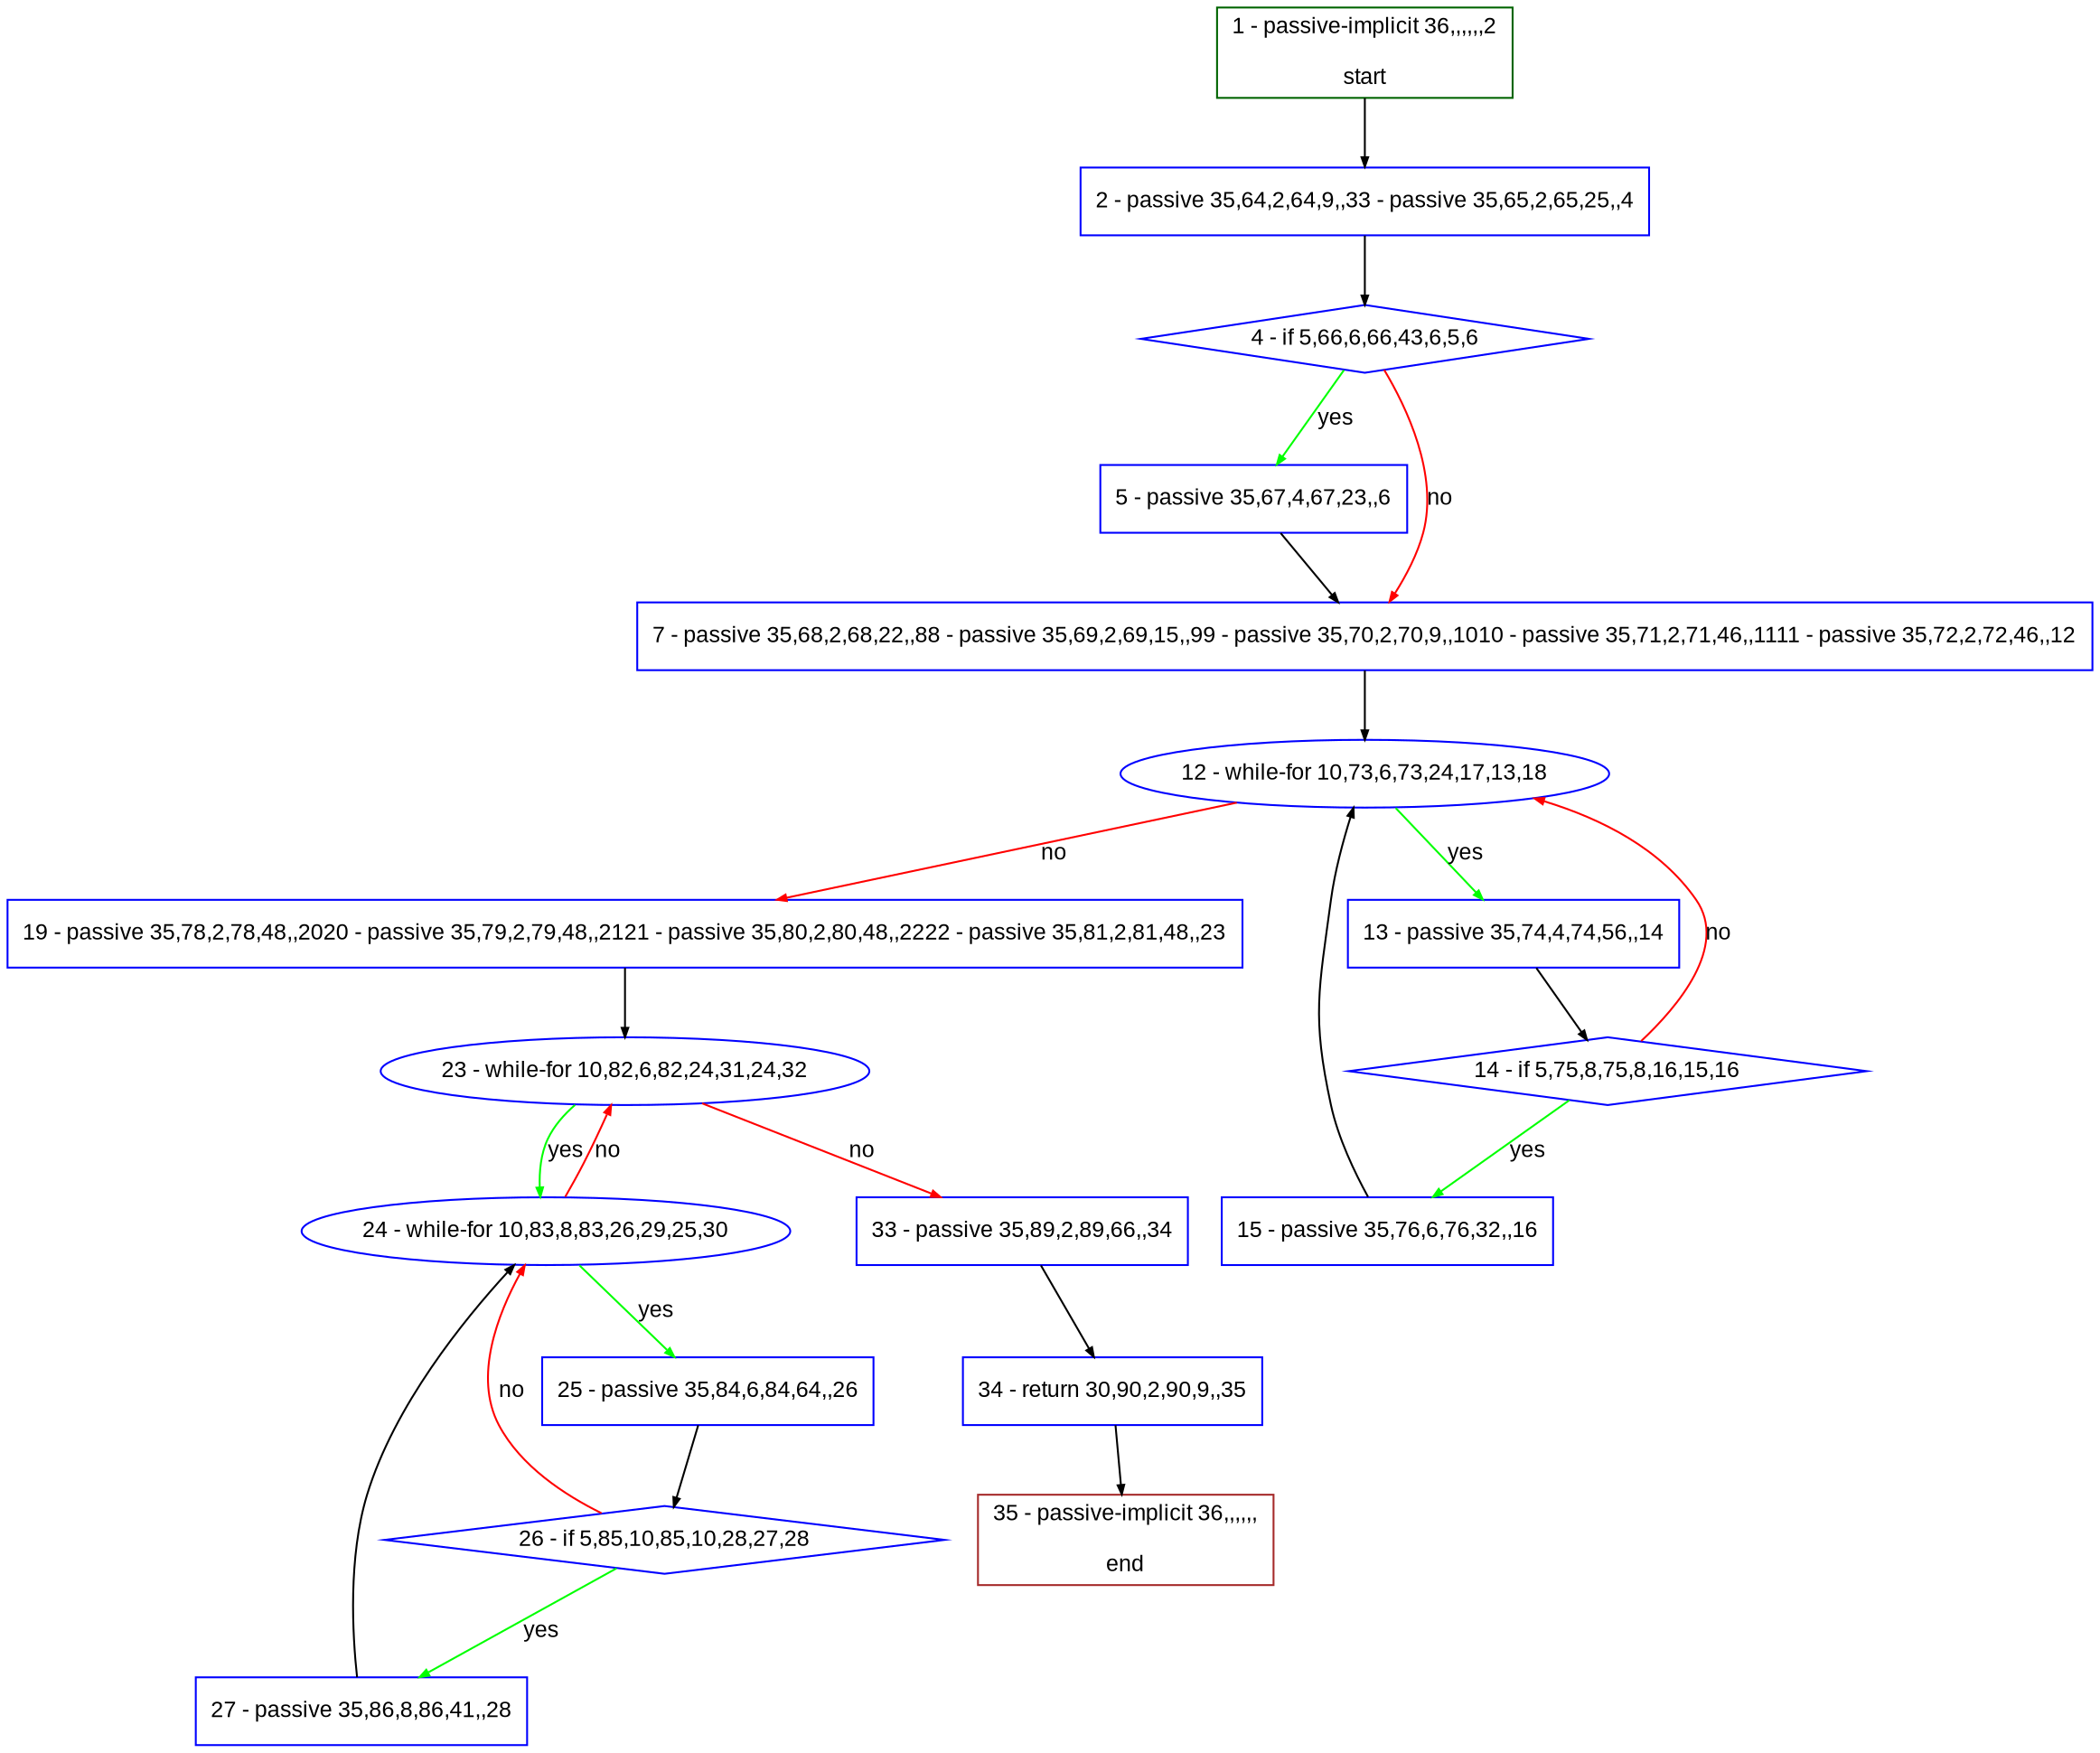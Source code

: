 digraph "" {
  graph [pack="true", label="", fontsize="12", packmode="clust", fontname="Arial", fillcolor="#FFFFCC", bgcolor="white", style="rounded,filled", compound="true"];
  node [node_initialized="no", label="", color="grey", fontsize="12", fillcolor="white", fontname="Arial", style="filled", shape="rectangle", compound="true", fixedsize="false"];
  edge [fontcolor="black", arrowhead="normal", arrowtail="none", arrowsize="0.5", ltail="", label="", color="black", fontsize="12", lhead="", fontname="Arial", dir="forward", compound="true"];
  __N1 [label="2 - passive 35,64,2,64,9,,33 - passive 35,65,2,65,25,,4", color="#0000ff", fillcolor="#ffffff", style="filled", shape="box"];
  __N2 [label="1 - passive-implicit 36,,,,,,2\n\nstart", color="#006400", fillcolor="#ffffff", style="filled", shape="box"];
  __N3 [label="4 - if 5,66,6,66,43,6,5,6", color="#0000ff", fillcolor="#ffffff", style="filled", shape="diamond"];
  __N4 [label="5 - passive 35,67,4,67,23,,6", color="#0000ff", fillcolor="#ffffff", style="filled", shape="box"];
  __N5 [label="7 - passive 35,68,2,68,22,,88 - passive 35,69,2,69,15,,99 - passive 35,70,2,70,9,,1010 - passive 35,71,2,71,46,,1111 - passive 35,72,2,72,46,,12", color="#0000ff", fillcolor="#ffffff", style="filled", shape="box"];
  __N6 [label="12 - while-for 10,73,6,73,24,17,13,18", color="#0000ff", fillcolor="#ffffff", style="filled", shape="oval"];
  __N7 [label="13 - passive 35,74,4,74,56,,14", color="#0000ff", fillcolor="#ffffff", style="filled", shape="box"];
  __N8 [label="19 - passive 35,78,2,78,48,,2020 - passive 35,79,2,79,48,,2121 - passive 35,80,2,80,48,,2222 - passive 35,81,2,81,48,,23", color="#0000ff", fillcolor="#ffffff", style="filled", shape="box"];
  __N9 [label="14 - if 5,75,8,75,8,16,15,16", color="#0000ff", fillcolor="#ffffff", style="filled", shape="diamond"];
  __N10 [label="15 - passive 35,76,6,76,32,,16", color="#0000ff", fillcolor="#ffffff", style="filled", shape="box"];
  __N11 [label="23 - while-for 10,82,6,82,24,31,24,32", color="#0000ff", fillcolor="#ffffff", style="filled", shape="oval"];
  __N12 [label="24 - while-for 10,83,8,83,26,29,25,30", color="#0000ff", fillcolor="#ffffff", style="filled", shape="oval"];
  __N13 [label="33 - passive 35,89,2,89,66,,34", color="#0000ff", fillcolor="#ffffff", style="filled", shape="box"];
  __N14 [label="25 - passive 35,84,6,84,64,,26", color="#0000ff", fillcolor="#ffffff", style="filled", shape="box"];
  __N15 [label="26 - if 5,85,10,85,10,28,27,28", color="#0000ff", fillcolor="#ffffff", style="filled", shape="diamond"];
  __N16 [label="27 - passive 35,86,8,86,41,,28", color="#0000ff", fillcolor="#ffffff", style="filled", shape="box"];
  __N17 [label="34 - return 30,90,2,90,9,,35", color="#0000ff", fillcolor="#ffffff", style="filled", shape="box"];
  __N18 [label="35 - passive-implicit 36,,,,,,\n\nend", color="#a52a2a", fillcolor="#ffffff", style="filled", shape="box"];
  __N2 -> __N1 [arrowhead="normal", arrowtail="none", color="#000000", label="", dir="forward"];
  __N1 -> __N3 [arrowhead="normal", arrowtail="none", color="#000000", label="", dir="forward"];
  __N3 -> __N4 [arrowhead="normal", arrowtail="none", color="#00ff00", label="yes", dir="forward"];
  __N3 -> __N5 [arrowhead="normal", arrowtail="none", color="#ff0000", label="no", dir="forward"];
  __N4 -> __N5 [arrowhead="normal", arrowtail="none", color="#000000", label="", dir="forward"];
  __N5 -> __N6 [arrowhead="normal", arrowtail="none", color="#000000", label="", dir="forward"];
  __N6 -> __N7 [arrowhead="normal", arrowtail="none", color="#00ff00", label="yes", dir="forward"];
  __N6 -> __N8 [arrowhead="normal", arrowtail="none", color="#ff0000", label="no", dir="forward"];
  __N7 -> __N9 [arrowhead="normal", arrowtail="none", color="#000000", label="", dir="forward"];
  __N9 -> __N6 [arrowhead="normal", arrowtail="none", color="#ff0000", label="no", dir="forward"];
  __N9 -> __N10 [arrowhead="normal", arrowtail="none", color="#00ff00", label="yes", dir="forward"];
  __N10 -> __N6 [arrowhead="normal", arrowtail="none", color="#000000", label="", dir="forward"];
  __N8 -> __N11 [arrowhead="normal", arrowtail="none", color="#000000", label="", dir="forward"];
  __N11 -> __N12 [arrowhead="normal", arrowtail="none", color="#00ff00", label="yes", dir="forward"];
  __N12 -> __N11 [arrowhead="normal", arrowtail="none", color="#ff0000", label="no", dir="forward"];
  __N11 -> __N13 [arrowhead="normal", arrowtail="none", color="#ff0000", label="no", dir="forward"];
  __N12 -> __N14 [arrowhead="normal", arrowtail="none", color="#00ff00", label="yes", dir="forward"];
  __N14 -> __N15 [arrowhead="normal", arrowtail="none", color="#000000", label="", dir="forward"];
  __N15 -> __N12 [arrowhead="normal", arrowtail="none", color="#ff0000", label="no", dir="forward"];
  __N15 -> __N16 [arrowhead="normal", arrowtail="none", color="#00ff00", label="yes", dir="forward"];
  __N16 -> __N12 [arrowhead="normal", arrowtail="none", color="#000000", label="", dir="forward"];
  __N13 -> __N17 [arrowhead="normal", arrowtail="none", color="#000000", label="", dir="forward"];
  __N17 -> __N18 [arrowhead="normal", arrowtail="none", color="#000000", label="", dir="forward"];
}
